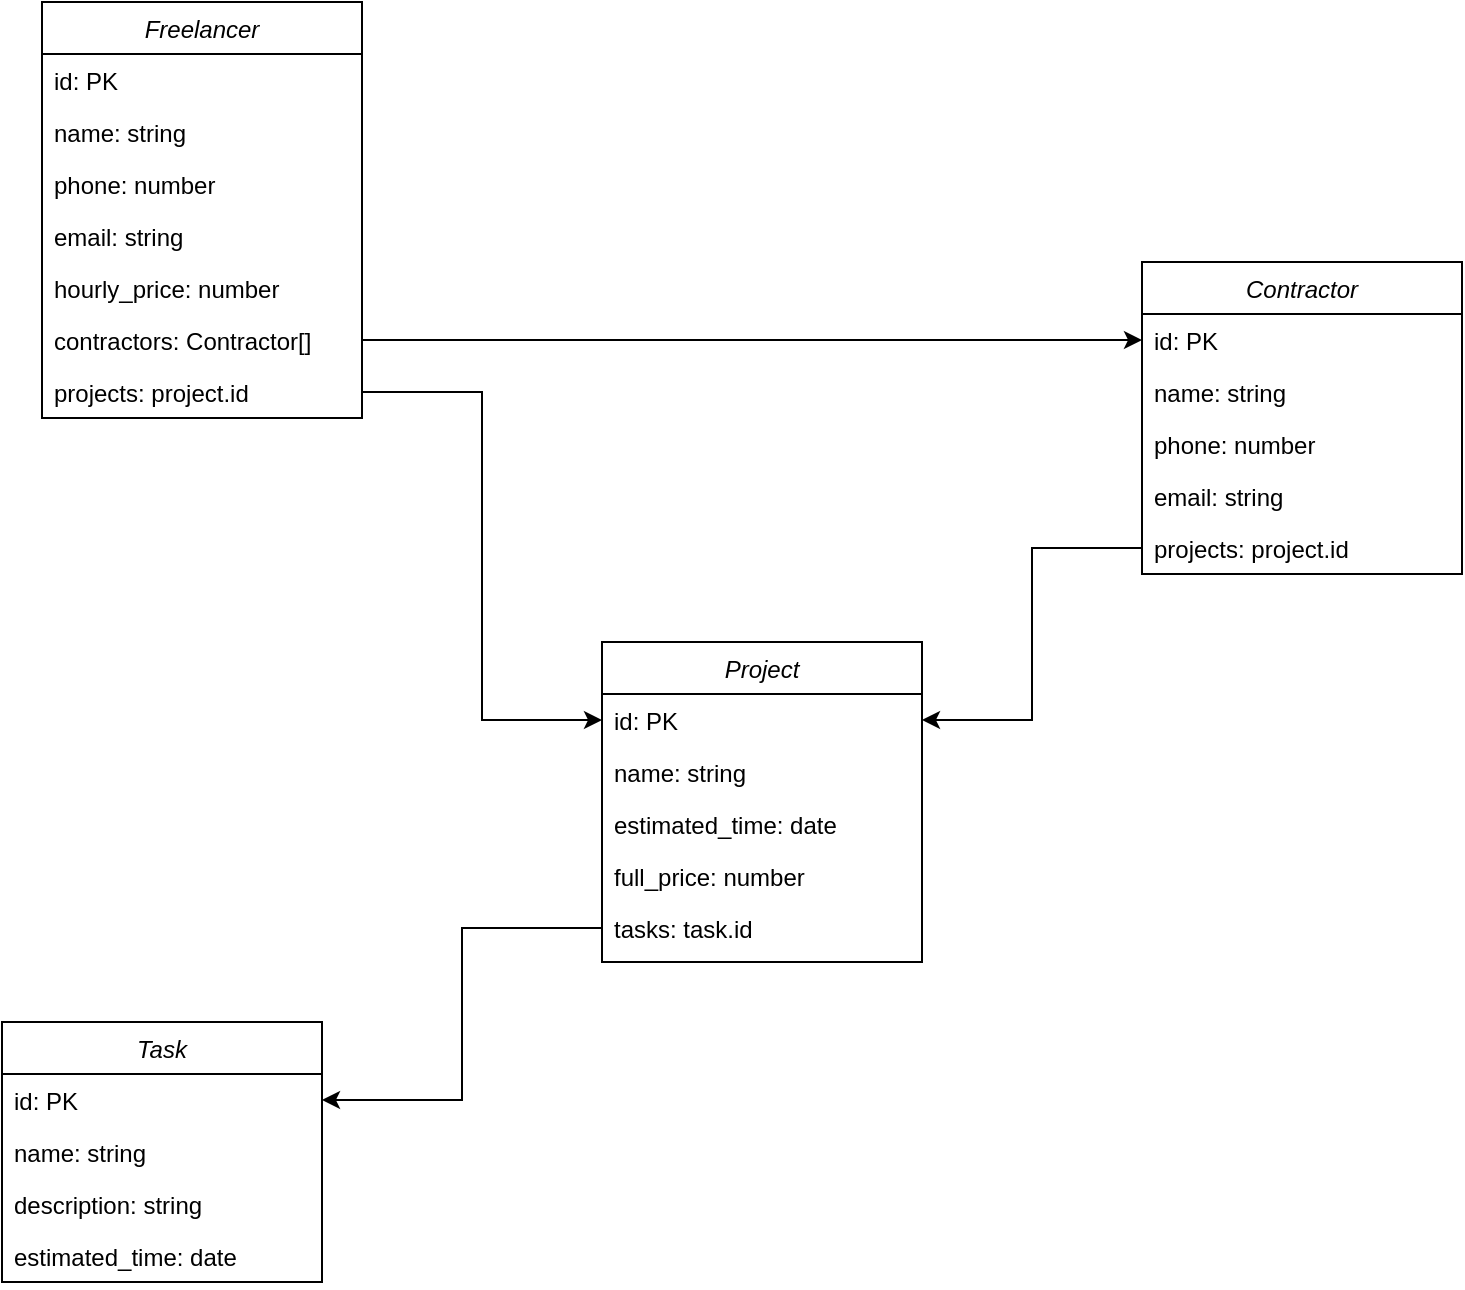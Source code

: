 <mxfile version="24.7.5">
  <diagram id="C5RBs43oDa-KdzZeNtuy" name="Page-1">
    <mxGraphModel dx="1250" dy="793" grid="1" gridSize="10" guides="1" tooltips="1" connect="1" arrows="1" fold="1" page="1" pageScale="1" pageWidth="827" pageHeight="1169" math="0" shadow="0">
      <root>
        <mxCell id="WIyWlLk6GJQsqaUBKTNV-0" />
        <mxCell id="WIyWlLk6GJQsqaUBKTNV-1" parent="WIyWlLk6GJQsqaUBKTNV-0" />
        <mxCell id="zkfFHV4jXpPFQw0GAbJ--0" value="Freelancer&#xa;" style="swimlane;fontStyle=2;align=center;verticalAlign=top;childLayout=stackLayout;horizontal=1;startSize=26;horizontalStack=0;resizeParent=1;resizeLast=0;collapsible=1;marginBottom=0;rounded=0;shadow=0;strokeWidth=1;" parent="WIyWlLk6GJQsqaUBKTNV-1" vertex="1">
          <mxGeometry x="70" y="130" width="160" height="208" as="geometry">
            <mxRectangle x="230" y="140" width="160" height="26" as="alternateBounds" />
          </mxGeometry>
        </mxCell>
        <mxCell id="tpi1ubOJ3adMiXZV0bat-7" value="id: PK" style="text;align=left;verticalAlign=top;spacingLeft=4;spacingRight=4;overflow=hidden;rotatable=0;points=[[0,0.5],[1,0.5]];portConstraint=eastwest;" vertex="1" parent="zkfFHV4jXpPFQw0GAbJ--0">
          <mxGeometry y="26" width="160" height="26" as="geometry" />
        </mxCell>
        <mxCell id="zkfFHV4jXpPFQw0GAbJ--1" value="name: string" style="text;align=left;verticalAlign=top;spacingLeft=4;spacingRight=4;overflow=hidden;rotatable=0;points=[[0,0.5],[1,0.5]];portConstraint=eastwest;" parent="zkfFHV4jXpPFQw0GAbJ--0" vertex="1">
          <mxGeometry y="52" width="160" height="26" as="geometry" />
        </mxCell>
        <mxCell id="zkfFHV4jXpPFQw0GAbJ--2" value="phone: number" style="text;align=left;verticalAlign=top;spacingLeft=4;spacingRight=4;overflow=hidden;rotatable=0;points=[[0,0.5],[1,0.5]];portConstraint=eastwest;rounded=0;shadow=0;html=0;" parent="zkfFHV4jXpPFQw0GAbJ--0" vertex="1">
          <mxGeometry y="78" width="160" height="26" as="geometry" />
        </mxCell>
        <mxCell id="zkfFHV4jXpPFQw0GAbJ--3" value="email: string" style="text;align=left;verticalAlign=top;spacingLeft=4;spacingRight=4;overflow=hidden;rotatable=0;points=[[0,0.5],[1,0.5]];portConstraint=eastwest;rounded=0;shadow=0;html=0;" parent="zkfFHV4jXpPFQw0GAbJ--0" vertex="1">
          <mxGeometry y="104" width="160" height="26" as="geometry" />
        </mxCell>
        <mxCell id="tpi1ubOJ3adMiXZV0bat-12" value="hourly_price: number" style="text;align=left;verticalAlign=top;spacingLeft=4;spacingRight=4;overflow=hidden;rotatable=0;points=[[0,0.5],[1,0.5]];portConstraint=eastwest;rounded=0;shadow=0;html=0;" vertex="1" parent="zkfFHV4jXpPFQw0GAbJ--0">
          <mxGeometry y="130" width="160" height="26" as="geometry" />
        </mxCell>
        <mxCell id="tpi1ubOJ3adMiXZV0bat-25" value="contractors: Contractor[]" style="text;align=left;verticalAlign=top;spacingLeft=4;spacingRight=4;overflow=hidden;rotatable=0;points=[[0,0.5],[1,0.5]];portConstraint=eastwest;rounded=0;shadow=0;html=0;" vertex="1" parent="zkfFHV4jXpPFQw0GAbJ--0">
          <mxGeometry y="156" width="160" height="26" as="geometry" />
        </mxCell>
        <mxCell id="tpi1ubOJ3adMiXZV0bat-13" value="projects: project.id" style="text;align=left;verticalAlign=top;spacingLeft=4;spacingRight=4;overflow=hidden;rotatable=0;points=[[0,0.5],[1,0.5]];portConstraint=eastwest;rounded=0;shadow=0;html=0;" vertex="1" parent="zkfFHV4jXpPFQw0GAbJ--0">
          <mxGeometry y="182" width="160" height="26" as="geometry" />
        </mxCell>
        <mxCell id="tpi1ubOJ3adMiXZV0bat-0" value="Contractor" style="swimlane;fontStyle=2;align=center;verticalAlign=top;childLayout=stackLayout;horizontal=1;startSize=26;horizontalStack=0;resizeParent=1;resizeLast=0;collapsible=1;marginBottom=0;rounded=0;shadow=0;strokeWidth=1;" vertex="1" parent="WIyWlLk6GJQsqaUBKTNV-1">
          <mxGeometry x="620" y="260" width="160" height="156" as="geometry">
            <mxRectangle x="230" y="140" width="160" height="26" as="alternateBounds" />
          </mxGeometry>
        </mxCell>
        <mxCell id="tpi1ubOJ3adMiXZV0bat-11" value="id: PK" style="text;align=left;verticalAlign=top;spacingLeft=4;spacingRight=4;overflow=hidden;rotatable=0;points=[[0,0.5],[1,0.5]];portConstraint=eastwest;" vertex="1" parent="tpi1ubOJ3adMiXZV0bat-0">
          <mxGeometry y="26" width="160" height="26" as="geometry" />
        </mxCell>
        <mxCell id="tpi1ubOJ3adMiXZV0bat-1" value="name: string" style="text;align=left;verticalAlign=top;spacingLeft=4;spacingRight=4;overflow=hidden;rotatable=0;points=[[0,0.5],[1,0.5]];portConstraint=eastwest;" vertex="1" parent="tpi1ubOJ3adMiXZV0bat-0">
          <mxGeometry y="52" width="160" height="26" as="geometry" />
        </mxCell>
        <mxCell id="tpi1ubOJ3adMiXZV0bat-2" value="phone: number" style="text;align=left;verticalAlign=top;spacingLeft=4;spacingRight=4;overflow=hidden;rotatable=0;points=[[0,0.5],[1,0.5]];portConstraint=eastwest;rounded=0;shadow=0;html=0;" vertex="1" parent="tpi1ubOJ3adMiXZV0bat-0">
          <mxGeometry y="78" width="160" height="26" as="geometry" />
        </mxCell>
        <mxCell id="tpi1ubOJ3adMiXZV0bat-3" value="email: string" style="text;align=left;verticalAlign=top;spacingLeft=4;spacingRight=4;overflow=hidden;rotatable=0;points=[[0,0.5],[1,0.5]];portConstraint=eastwest;rounded=0;shadow=0;html=0;" vertex="1" parent="tpi1ubOJ3adMiXZV0bat-0">
          <mxGeometry y="104" width="160" height="26" as="geometry" />
        </mxCell>
        <mxCell id="tpi1ubOJ3adMiXZV0bat-23" value="projects: project.id" style="text;align=left;verticalAlign=top;spacingLeft=4;spacingRight=4;overflow=hidden;rotatable=0;points=[[0,0.5],[1,0.5]];portConstraint=eastwest;rounded=0;shadow=0;html=0;" vertex="1" parent="tpi1ubOJ3adMiXZV0bat-0">
          <mxGeometry y="130" width="160" height="26" as="geometry" />
        </mxCell>
        <mxCell id="tpi1ubOJ3adMiXZV0bat-14" value="Project" style="swimlane;fontStyle=2;align=center;verticalAlign=top;childLayout=stackLayout;horizontal=1;startSize=26;horizontalStack=0;resizeParent=1;resizeLast=0;collapsible=1;marginBottom=0;rounded=0;shadow=0;strokeWidth=1;" vertex="1" parent="WIyWlLk6GJQsqaUBKTNV-1">
          <mxGeometry x="350" y="450" width="160" height="160" as="geometry">
            <mxRectangle x="230" y="140" width="160" height="26" as="alternateBounds" />
          </mxGeometry>
        </mxCell>
        <mxCell id="tpi1ubOJ3adMiXZV0bat-15" value="id: PK" style="text;align=left;verticalAlign=top;spacingLeft=4;spacingRight=4;overflow=hidden;rotatable=0;points=[[0,0.5],[1,0.5]];portConstraint=eastwest;" vertex="1" parent="tpi1ubOJ3adMiXZV0bat-14">
          <mxGeometry y="26" width="160" height="26" as="geometry" />
        </mxCell>
        <mxCell id="tpi1ubOJ3adMiXZV0bat-16" value="name: string" style="text;align=left;verticalAlign=top;spacingLeft=4;spacingRight=4;overflow=hidden;rotatable=0;points=[[0,0.5],[1,0.5]];portConstraint=eastwest;" vertex="1" parent="tpi1ubOJ3adMiXZV0bat-14">
          <mxGeometry y="52" width="160" height="26" as="geometry" />
        </mxCell>
        <mxCell id="tpi1ubOJ3adMiXZV0bat-20" value="estimated_time: date" style="text;align=left;verticalAlign=top;spacingLeft=4;spacingRight=4;overflow=hidden;rotatable=0;points=[[0,0.5],[1,0.5]];portConstraint=eastwest;rounded=0;shadow=0;html=0;" vertex="1" parent="tpi1ubOJ3adMiXZV0bat-14">
          <mxGeometry y="78" width="160" height="26" as="geometry" />
        </mxCell>
        <mxCell id="tpi1ubOJ3adMiXZV0bat-22" value="full_price: number" style="text;align=left;verticalAlign=top;spacingLeft=4;spacingRight=4;overflow=hidden;rotatable=0;points=[[0,0.5],[1,0.5]];portConstraint=eastwest;rounded=0;shadow=0;html=0;" vertex="1" parent="tpi1ubOJ3adMiXZV0bat-14">
          <mxGeometry y="104" width="160" height="26" as="geometry" />
        </mxCell>
        <mxCell id="tpi1ubOJ3adMiXZV0bat-17" value="tasks: task.id" style="text;align=left;verticalAlign=top;spacingLeft=4;spacingRight=4;overflow=hidden;rotatable=0;points=[[0,0.5],[1,0.5]];portConstraint=eastwest;rounded=0;shadow=0;html=0;" vertex="1" parent="tpi1ubOJ3adMiXZV0bat-14">
          <mxGeometry y="130" width="160" height="26" as="geometry" />
        </mxCell>
        <mxCell id="tpi1ubOJ3adMiXZV0bat-26" style="edgeStyle=orthogonalEdgeStyle;rounded=0;orthogonalLoop=1;jettySize=auto;html=1;" edge="1" parent="WIyWlLk6GJQsqaUBKTNV-1" source="tpi1ubOJ3adMiXZV0bat-25" target="tpi1ubOJ3adMiXZV0bat-11">
          <mxGeometry relative="1" as="geometry" />
        </mxCell>
        <mxCell id="tpi1ubOJ3adMiXZV0bat-27" style="edgeStyle=orthogonalEdgeStyle;rounded=0;orthogonalLoop=1;jettySize=auto;html=1;entryX=0;entryY=0.5;entryDx=0;entryDy=0;" edge="1" parent="WIyWlLk6GJQsqaUBKTNV-1" source="tpi1ubOJ3adMiXZV0bat-13" target="tpi1ubOJ3adMiXZV0bat-15">
          <mxGeometry relative="1" as="geometry" />
        </mxCell>
        <mxCell id="tpi1ubOJ3adMiXZV0bat-28" style="edgeStyle=orthogonalEdgeStyle;rounded=0;orthogonalLoop=1;jettySize=auto;html=1;entryX=1;entryY=0.5;entryDx=0;entryDy=0;" edge="1" parent="WIyWlLk6GJQsqaUBKTNV-1" source="tpi1ubOJ3adMiXZV0bat-23" target="tpi1ubOJ3adMiXZV0bat-15">
          <mxGeometry relative="1" as="geometry" />
        </mxCell>
        <mxCell id="tpi1ubOJ3adMiXZV0bat-30" value="Task" style="swimlane;fontStyle=2;align=center;verticalAlign=top;childLayout=stackLayout;horizontal=1;startSize=26;horizontalStack=0;resizeParent=1;resizeLast=0;collapsible=1;marginBottom=0;rounded=0;shadow=0;strokeWidth=1;" vertex="1" parent="WIyWlLk6GJQsqaUBKTNV-1">
          <mxGeometry x="50" y="640" width="160" height="130" as="geometry">
            <mxRectangle x="230" y="140" width="160" height="26" as="alternateBounds" />
          </mxGeometry>
        </mxCell>
        <mxCell id="tpi1ubOJ3adMiXZV0bat-31" value="id: PK" style="text;align=left;verticalAlign=top;spacingLeft=4;spacingRight=4;overflow=hidden;rotatable=0;points=[[0,0.5],[1,0.5]];portConstraint=eastwest;" vertex="1" parent="tpi1ubOJ3adMiXZV0bat-30">
          <mxGeometry y="26" width="160" height="26" as="geometry" />
        </mxCell>
        <mxCell id="tpi1ubOJ3adMiXZV0bat-32" value="name: string" style="text;align=left;verticalAlign=top;spacingLeft=4;spacingRight=4;overflow=hidden;rotatable=0;points=[[0,0.5],[1,0.5]];portConstraint=eastwest;" vertex="1" parent="tpi1ubOJ3adMiXZV0bat-30">
          <mxGeometry y="52" width="160" height="26" as="geometry" />
        </mxCell>
        <mxCell id="tpi1ubOJ3adMiXZV0bat-35" value="description: string" style="text;align=left;verticalAlign=top;spacingLeft=4;spacingRight=4;overflow=hidden;rotatable=0;points=[[0,0.5],[1,0.5]];portConstraint=eastwest;rounded=0;shadow=0;html=0;" vertex="1" parent="tpi1ubOJ3adMiXZV0bat-30">
          <mxGeometry y="78" width="160" height="26" as="geometry" />
        </mxCell>
        <mxCell id="tpi1ubOJ3adMiXZV0bat-33" value="estimated_time: date" style="text;align=left;verticalAlign=top;spacingLeft=4;spacingRight=4;overflow=hidden;rotatable=0;points=[[0,0.5],[1,0.5]];portConstraint=eastwest;rounded=0;shadow=0;html=0;" vertex="1" parent="tpi1ubOJ3adMiXZV0bat-30">
          <mxGeometry y="104" width="160" height="26" as="geometry" />
        </mxCell>
        <mxCell id="tpi1ubOJ3adMiXZV0bat-36" style="edgeStyle=orthogonalEdgeStyle;rounded=0;orthogonalLoop=1;jettySize=auto;html=1;entryX=1;entryY=0.5;entryDx=0;entryDy=0;" edge="1" parent="WIyWlLk6GJQsqaUBKTNV-1" source="tpi1ubOJ3adMiXZV0bat-17" target="tpi1ubOJ3adMiXZV0bat-31">
          <mxGeometry relative="1" as="geometry" />
        </mxCell>
      </root>
    </mxGraphModel>
  </diagram>
</mxfile>
